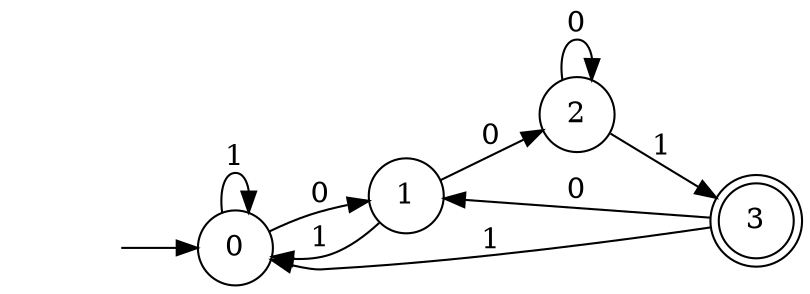 digraph Automaton {
  rankdir = LR;
node [shape=circle];
  initial [shape=plaintext,label=""];
  initial -> 0
  0 -> 1 [label="0"];
  0 -> 0 [label="1"];
node [shape=circle];
  1 -> 2 [label="0"];
  1 -> 0 [label="1"];
node [shape=circle];
  2 -> 2 [label="0"];
  2 -> 3 [label="1"];
3 [shape=doublecircle]; 
  3 -> 1 [label="0"];
  3 -> 0 [label="1"];
}

